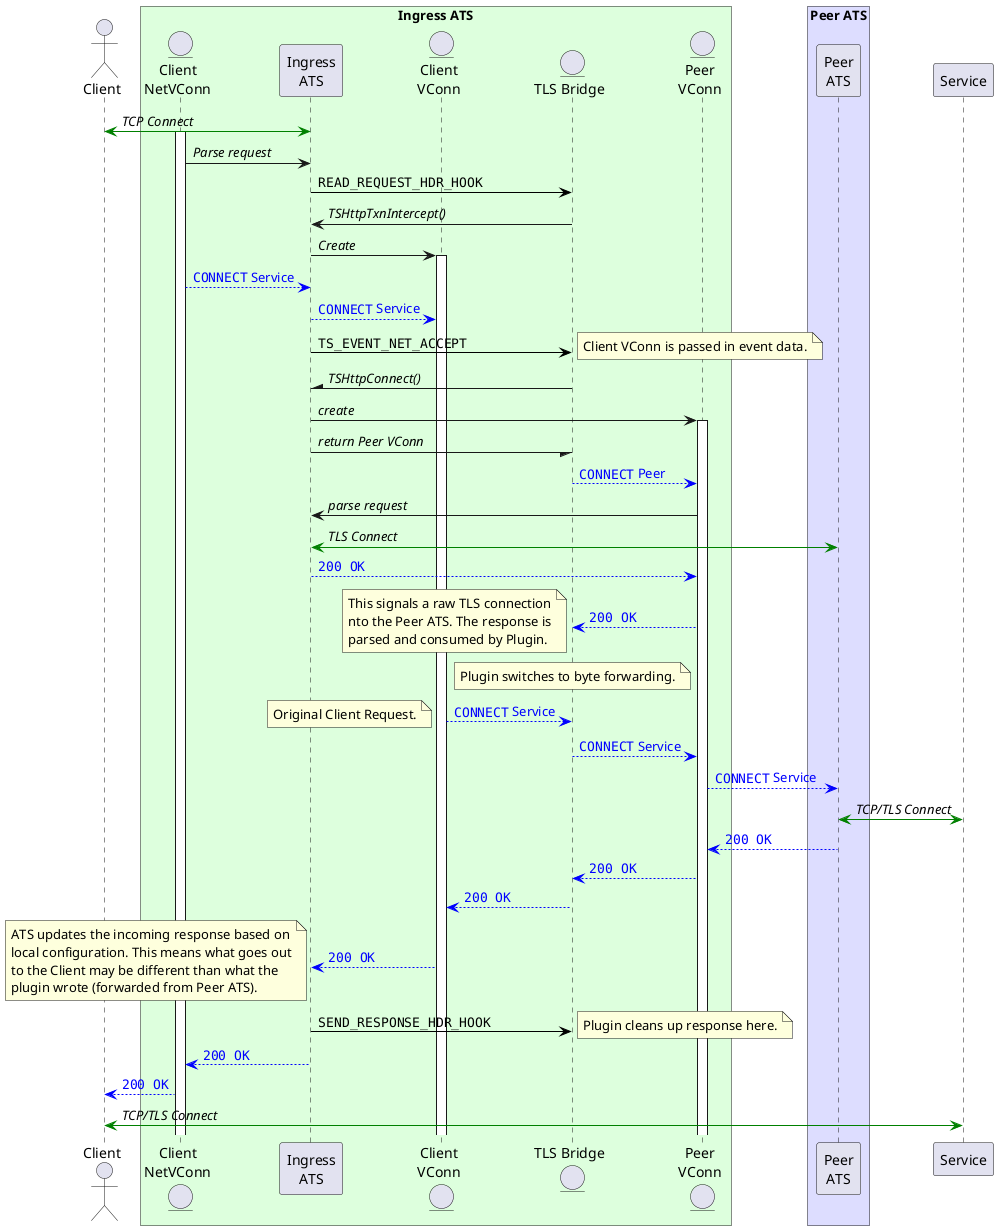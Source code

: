 @startuml

actor Client
box "Ingress ATS" #DDFFDD
entity "Client\nNetVConn" as uanet
participant "Ingress\nATS" as ingress
entity "Client\nVConn" as uavc
entity "TLS Bridge" as plugin
entity "Peer\nVConn" as peervc
end box
box "Peer ATS" #DDDDFF
participant "Peer\nATS" as peer
end box
participant Service

Client <-[#green]> ingress : //TCP Connect//
activate uanet

uanet -> ingress : //Parse request//
ingress -[#black]> plugin : ""READ_REQUEST_HDR_HOOK""
plugin -> ingress : //TSHttpTxnIntercept()//
ingress -> uavc : //Create//
activate uavc
uanet -[#blue]-> ingress : <font color="blue">""CONNECT"" Service</font>
ingress -[#blue]-> uavc : <font color="blue">""CONNECT"" Service</font>
ingress -[#black]> plugin : ""TS_EVENT_NET_ACCEPT""
note right : Client VConn is passed in event data.

plugin -\ ingress : //TSHttpConnect()//
ingress -> peervc : //create//
activate peervc
ingress -/ plugin : //return Peer VConn//

plugin -[#blue]-> peervc : <font color="blue">""CONNECT"" Peer</font>
peervc -> ingress : //parse request//
ingress <-[#green]> peer : //TLS Connect//
ingress -[#blue]-> peervc : <font color="blue">""200 OK""</font>
peervc -[#blue]-> plugin : <font color="blue">""200 OK""</font>
note left
This signals a raw TLS connection
nto the Peer ATS. The response is
parsed and consumed by Plugin.
end note

note over plugin : Plugin switches to byte forwarding.
uavc -[#blue]-> plugin : <font color="blue">""CONNECT"" Service</font>
note left: Original Client Request.
plugin -[#blue]-> peervc : <font color="blue">""CONNECT"" Service</font>
peervc -[#blue]-> peer : <font color="blue">""CONNECT"" Service</font>
peer <-[#green]> Service : //TCP/TLS Connect//
peer -[#blue]-> peervc : <font color="blue">""200 OK""</font>
peervc -[#blue]-> plugin : <font color="blue">""200 OK""</font>
plugin -[#blue]-> uavc : <font color="blue">""200 OK""</font>
uavc -[#blue]-> ingress : <font color="blue">""200 OK""</font>
note left
ATS updates the incoming response based on
local configuration. This means what goes out
to the Client may be different than what the
plugin wrote (forwarded from Peer ATS).
end note
ingress -[#black]> plugin : ""SEND_RESPONSE_HDR_HOOK""
note right : Plugin cleans up response here.
ingress -[#blue]-> uanet : <font color="blue">""200 OK""</font>
uanet -[#blue]-> Client : <font color="blue">""200 OK""</font>

Client <-[#green]> Service : //TCP/TLS Connect//

@enduml
